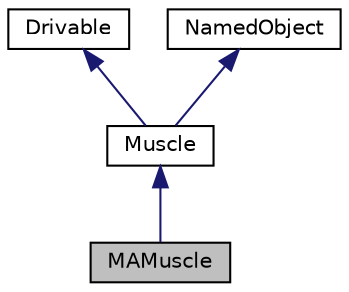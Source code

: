 digraph "MAMuscle"
{
 // LATEX_PDF_SIZE
  edge [fontname="Helvetica",fontsize="10",labelfontname="Helvetica",labelfontsize="10"];
  node [fontname="Helvetica",fontsize="10",shape=record];
  Node1 [label="MAMuscle",height=0.2,width=0.4,color="black", fillcolor="grey75", style="filled", fontcolor="black",tooltip=" "];
  Node2 -> Node1 [dir="back",color="midnightblue",fontsize="10",style="solid"];
  Node2 [label="Muscle",height=0.2,width=0.4,color="black", fillcolor="white", style="filled",URL="$classMuscle.html",tooltip=" "];
  Node3 -> Node2 [dir="back",color="midnightblue",fontsize="10",style="solid"];
  Node3 [label="Drivable",height=0.2,width=0.4,color="black", fillcolor="white", style="filled",URL="$classDrivable.html",tooltip=" "];
  Node4 -> Node2 [dir="back",color="midnightblue",fontsize="10",style="solid"];
  Node4 [label="NamedObject",height=0.2,width=0.4,color="black", fillcolor="white", style="filled",URL="$classNamedObject.html",tooltip=" "];
}
